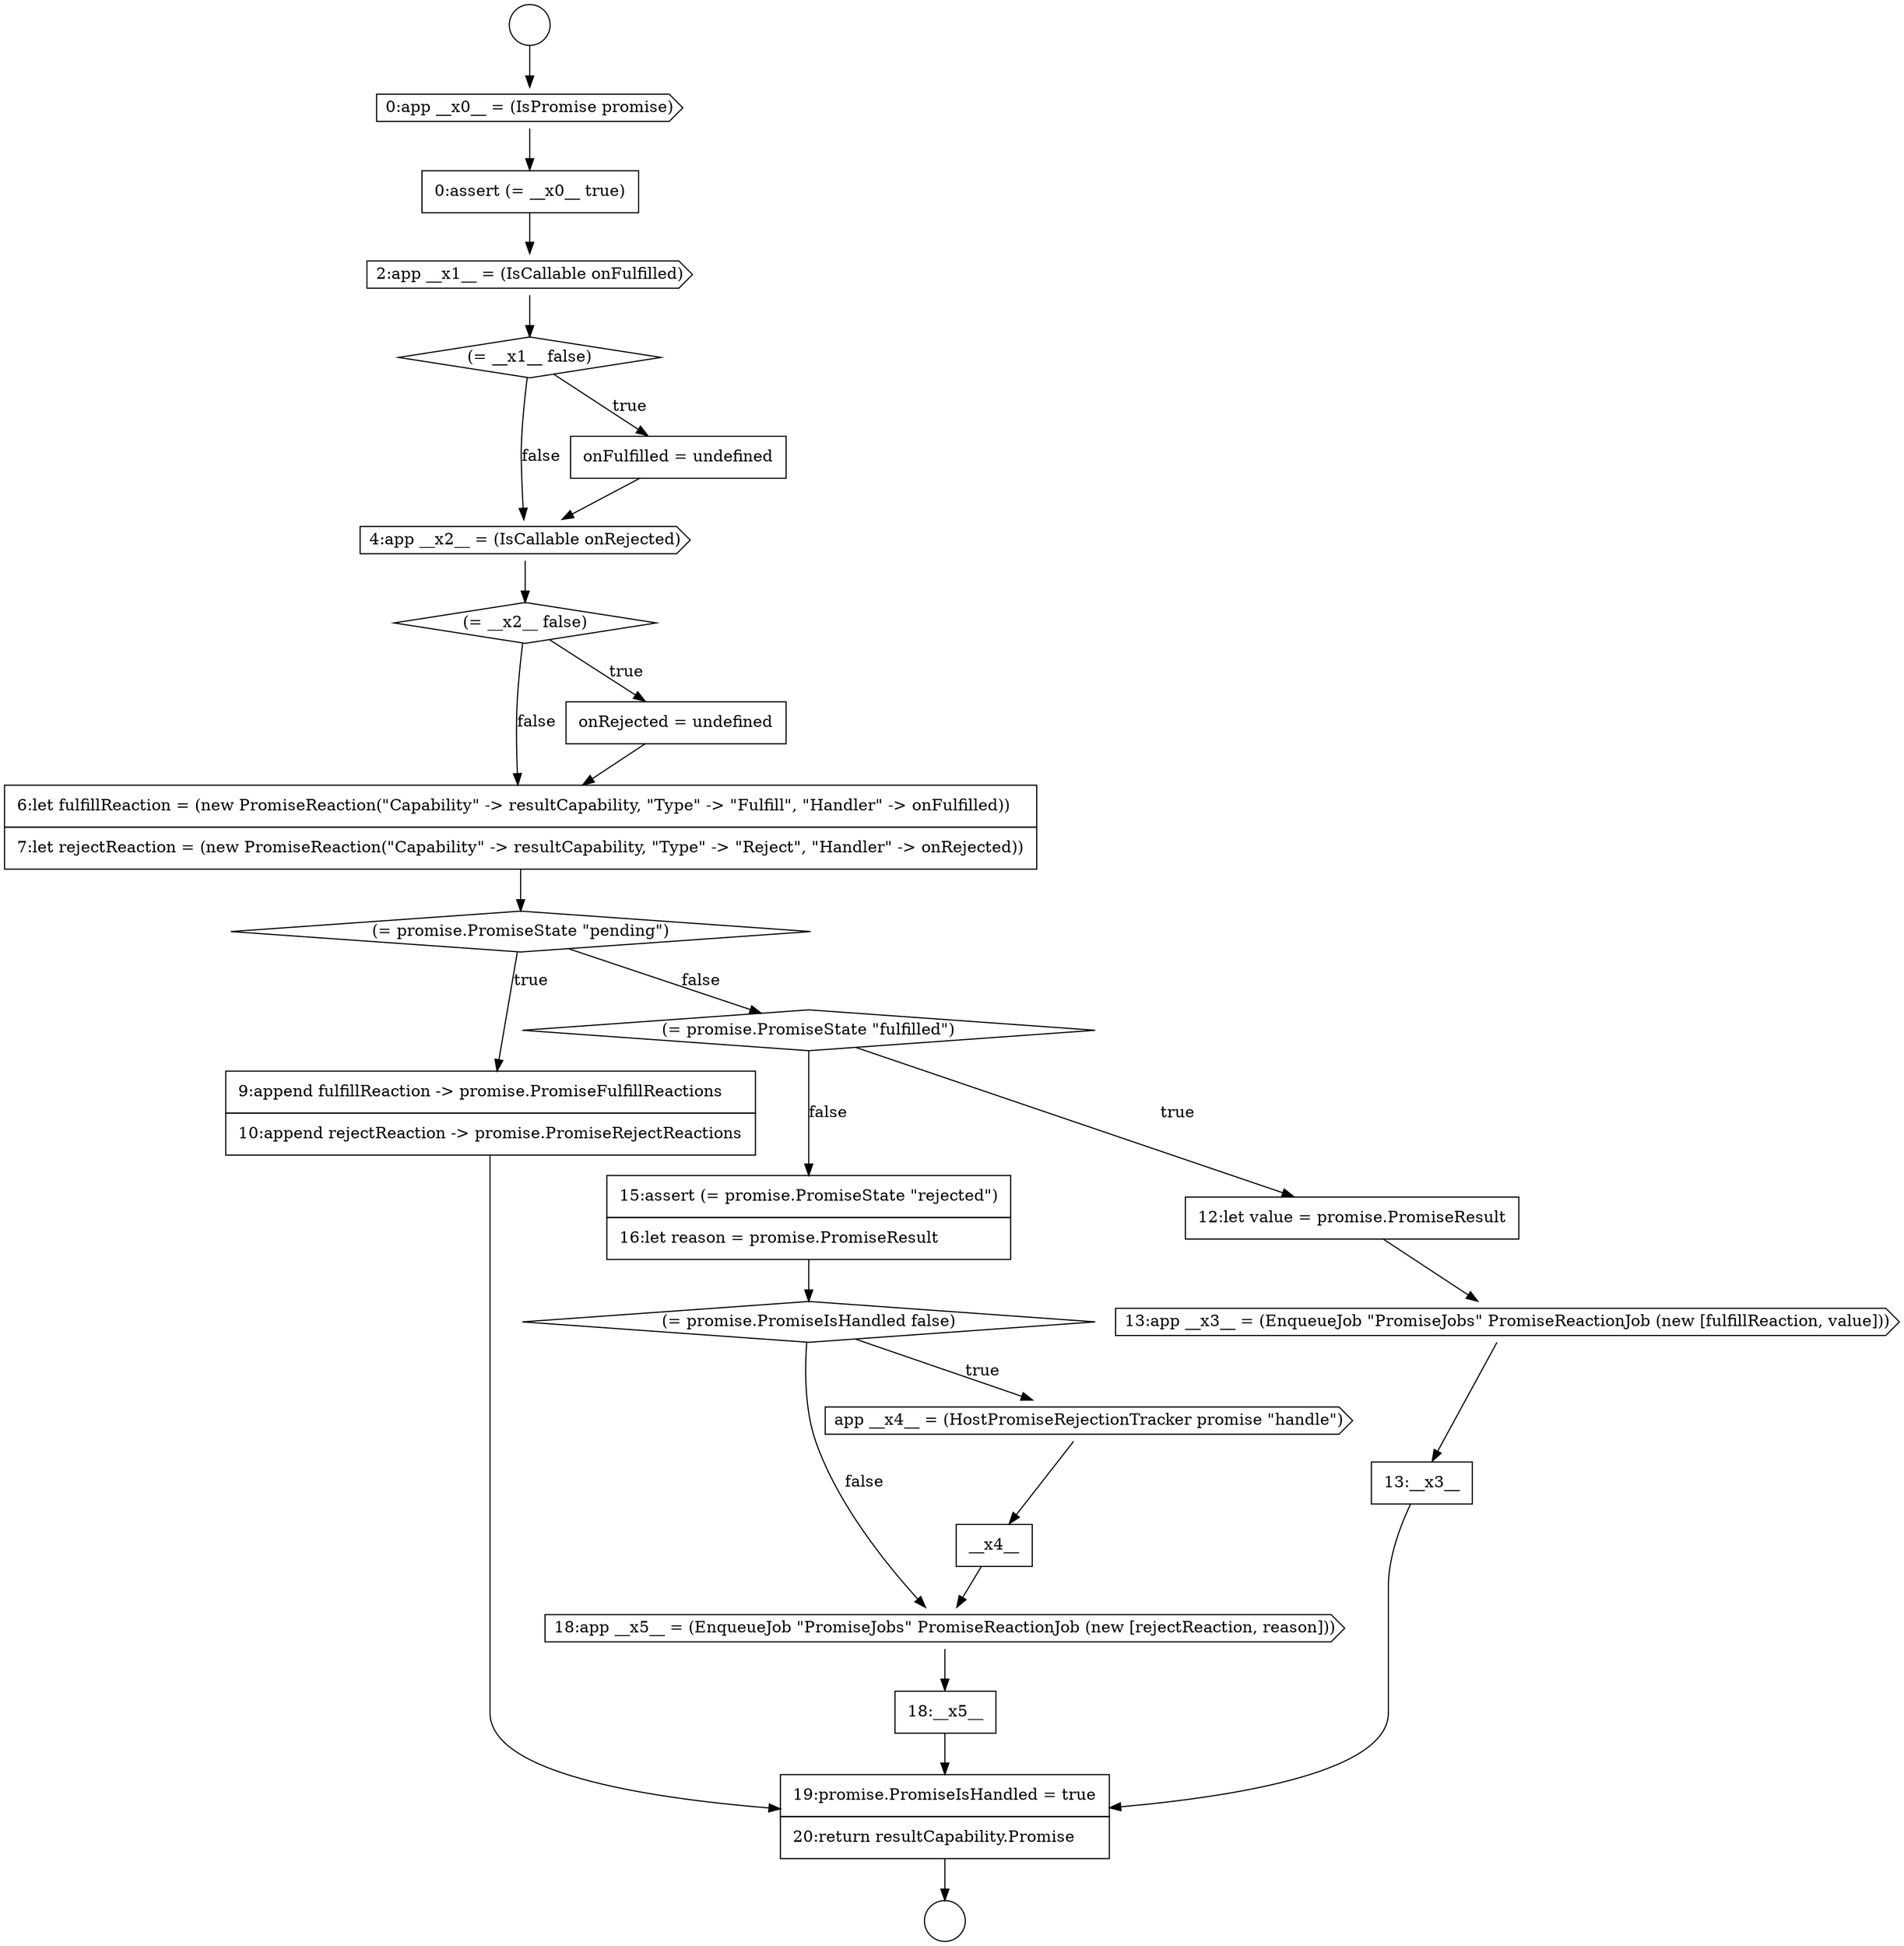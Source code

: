 digraph {
  node17581 [shape=none, margin=0, label=<<font color="black">
    <table border="0" cellborder="1" cellspacing="0" cellpadding="10">
      <tr><td align="left">6:let fulfillReaction = (new PromiseReaction(&quot;Capability&quot; -&gt; resultCapability, &quot;Type&quot; -&gt; &quot;Fulfill&quot;, &quot;Handler&quot; -&gt; onFulfilled))</td></tr>
      <tr><td align="left">7:let rejectReaction = (new PromiseReaction(&quot;Capability&quot; -&gt; resultCapability, &quot;Type&quot; -&gt; &quot;Reject&quot;, &quot;Handler&quot; -&gt; onRejected))</td></tr>
    </table>
  </font>> color="black" fillcolor="white" style=filled]
  node17571 [shape=circle label=" " color="black" fillcolor="white" style=filled]
  node17574 [shape=none, margin=0, label=<<font color="black">
    <table border="0" cellborder="1" cellspacing="0" cellpadding="10">
      <tr><td align="left">0:assert (= __x0__ true)</td></tr>
    </table>
  </font>> color="black" fillcolor="white" style=filled]
  node17578 [shape=cds, label=<<font color="black">4:app __x2__ = (IsCallable onRejected)</font>> color="black" fillcolor="white" style=filled]
  node17582 [shape=diamond, label=<<font color="black">(= promise.PromiseState &quot;pending&quot;)</font>> color="black" fillcolor="white" style=filled]
  node17587 [shape=none, margin=0, label=<<font color="black">
    <table border="0" cellborder="1" cellspacing="0" cellpadding="10">
      <tr><td align="left">13:__x3__</td></tr>
    </table>
  </font>> color="black" fillcolor="white" style=filled]
  node17573 [shape=cds, label=<<font color="black">0:app __x0__ = (IsPromise promise)</font>> color="black" fillcolor="white" style=filled]
  node17579 [shape=diamond, label=<<font color="black">(= __x2__ false)</font>> color="black" fillcolor="white" style=filled]
  node17576 [shape=diamond, label=<<font color="black">(= __x1__ false)</font>> color="black" fillcolor="white" style=filled]
  node17586 [shape=cds, label=<<font color="black">13:app __x3__ = (EnqueueJob &quot;PromiseJobs&quot; PromiseReactionJob (new [fulfillReaction, value]))</font>> color="black" fillcolor="white" style=filled]
  node17592 [shape=cds, label=<<font color="black">18:app __x5__ = (EnqueueJob &quot;PromiseJobs&quot; PromiseReactionJob (new [rejectReaction, reason]))</font>> color="black" fillcolor="white" style=filled]
  node17575 [shape=cds, label=<<font color="black">2:app __x1__ = (IsCallable onFulfilled)</font>> color="black" fillcolor="white" style=filled]
  node17594 [shape=none, margin=0, label=<<font color="black">
    <table border="0" cellborder="1" cellspacing="0" cellpadding="10">
      <tr><td align="left">19:promise.PromiseIsHandled = true</td></tr>
      <tr><td align="left">20:return resultCapability.Promise</td></tr>
    </table>
  </font>> color="black" fillcolor="white" style=filled]
  node17577 [shape=none, margin=0, label=<<font color="black">
    <table border="0" cellborder="1" cellspacing="0" cellpadding="10">
      <tr><td align="left">onFulfilled = undefined</td></tr>
    </table>
  </font>> color="black" fillcolor="white" style=filled]
  node17588 [shape=none, margin=0, label=<<font color="black">
    <table border="0" cellborder="1" cellspacing="0" cellpadding="10">
      <tr><td align="left">15:assert (= promise.PromiseState &quot;rejected&quot;)</td></tr>
      <tr><td align="left">16:let reason = promise.PromiseResult</td></tr>
    </table>
  </font>> color="black" fillcolor="white" style=filled]
  node17591 [shape=none, margin=0, label=<<font color="black">
    <table border="0" cellborder="1" cellspacing="0" cellpadding="10">
      <tr><td align="left">__x4__</td></tr>
    </table>
  </font>> color="black" fillcolor="white" style=filled]
  node17590 [shape=cds, label=<<font color="black">app __x4__ = (HostPromiseRejectionTracker promise &quot;handle&quot;)</font>> color="black" fillcolor="white" style=filled]
  node17583 [shape=none, margin=0, label=<<font color="black">
    <table border="0" cellborder="1" cellspacing="0" cellpadding="10">
      <tr><td align="left">9:append fulfillReaction -&gt; promise.PromiseFulfillReactions</td></tr>
      <tr><td align="left">10:append rejectReaction -&gt; promise.PromiseRejectReactions</td></tr>
    </table>
  </font>> color="black" fillcolor="white" style=filled]
  node17584 [shape=diamond, label=<<font color="black">(= promise.PromiseState &quot;fulfilled&quot;)</font>> color="black" fillcolor="white" style=filled]
  node17589 [shape=diamond, label=<<font color="black">(= promise.PromiseIsHandled false)</font>> color="black" fillcolor="white" style=filled]
  node17580 [shape=none, margin=0, label=<<font color="black">
    <table border="0" cellborder="1" cellspacing="0" cellpadding="10">
      <tr><td align="left">onRejected = undefined</td></tr>
    </table>
  </font>> color="black" fillcolor="white" style=filled]
  node17593 [shape=none, margin=0, label=<<font color="black">
    <table border="0" cellborder="1" cellspacing="0" cellpadding="10">
      <tr><td align="left">18:__x5__</td></tr>
    </table>
  </font>> color="black" fillcolor="white" style=filled]
  node17572 [shape=circle label=" " color="black" fillcolor="white" style=filled]
  node17585 [shape=none, margin=0, label=<<font color="black">
    <table border="0" cellborder="1" cellspacing="0" cellpadding="10">
      <tr><td align="left">12:let value = promise.PromiseResult</td></tr>
    </table>
  </font>> color="black" fillcolor="white" style=filled]
  node17578 -> node17579 [ color="black"]
  node17589 -> node17590 [label=<<font color="black">true</font>> color="black"]
  node17589 -> node17592 [label=<<font color="black">false</font>> color="black"]
  node17593 -> node17594 [ color="black"]
  node17586 -> node17587 [ color="black"]
  node17591 -> node17592 [ color="black"]
  node17581 -> node17582 [ color="black"]
  node17588 -> node17589 [ color="black"]
  node17584 -> node17585 [label=<<font color="black">true</font>> color="black"]
  node17584 -> node17588 [label=<<font color="black">false</font>> color="black"]
  node17579 -> node17580 [label=<<font color="black">true</font>> color="black"]
  node17579 -> node17581 [label=<<font color="black">false</font>> color="black"]
  node17573 -> node17574 [ color="black"]
  node17582 -> node17583 [label=<<font color="black">true</font>> color="black"]
  node17582 -> node17584 [label=<<font color="black">false</font>> color="black"]
  node17580 -> node17581 [ color="black"]
  node17577 -> node17578 [ color="black"]
  node17583 -> node17594 [ color="black"]
  node17590 -> node17591 [ color="black"]
  node17585 -> node17586 [ color="black"]
  node17575 -> node17576 [ color="black"]
  node17571 -> node17573 [ color="black"]
  node17592 -> node17593 [ color="black"]
  node17574 -> node17575 [ color="black"]
  node17576 -> node17577 [label=<<font color="black">true</font>> color="black"]
  node17576 -> node17578 [label=<<font color="black">false</font>> color="black"]
  node17587 -> node17594 [ color="black"]
  node17594 -> node17572 [ color="black"]
}
